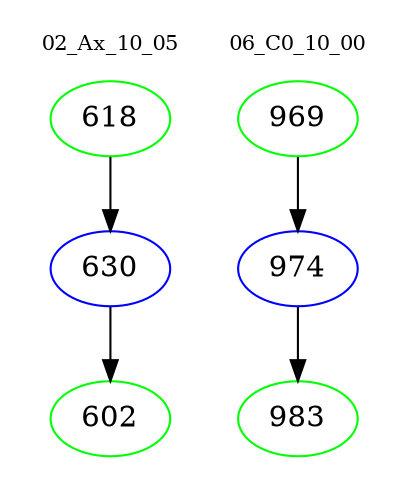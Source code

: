 digraph{
subgraph cluster_0 {
color = white
label = "02_Ax_10_05";
fontsize=10;
T0_618 [label="618", color="green"]
T0_618 -> T0_630 [color="black"]
T0_630 [label="630", color="blue"]
T0_630 -> T0_602 [color="black"]
T0_602 [label="602", color="green"]
}
subgraph cluster_1 {
color = white
label = "06_C0_10_00";
fontsize=10;
T1_969 [label="969", color="green"]
T1_969 -> T1_974 [color="black"]
T1_974 [label="974", color="blue"]
T1_974 -> T1_983 [color="black"]
T1_983 [label="983", color="green"]
}
}
